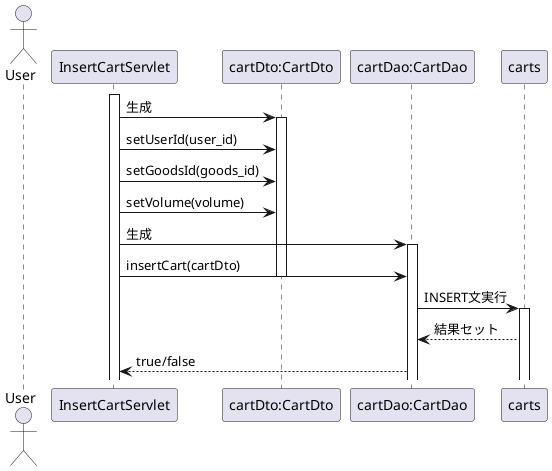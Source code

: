 @startuml 
actor User
participant "InsertCartServlet" as A
participant "cartDto:CartDto" as B
participant "cartDao:CartDao" as C
participant "carts" as D
activate A
A -> B: 生成
activate B
A -> B: setUserId(user_id)
A -> B: setGoodsId(goods_id)
A -> B: setVolume(volume)
A -> C: 生成
activate C
A -> C: insertCart(cartDto)
deactivate B
C -> D: INSERT文実行
activate D
D --> C: 結果セット
C --> A: true/false
@enduml

//メソッドの名前変更